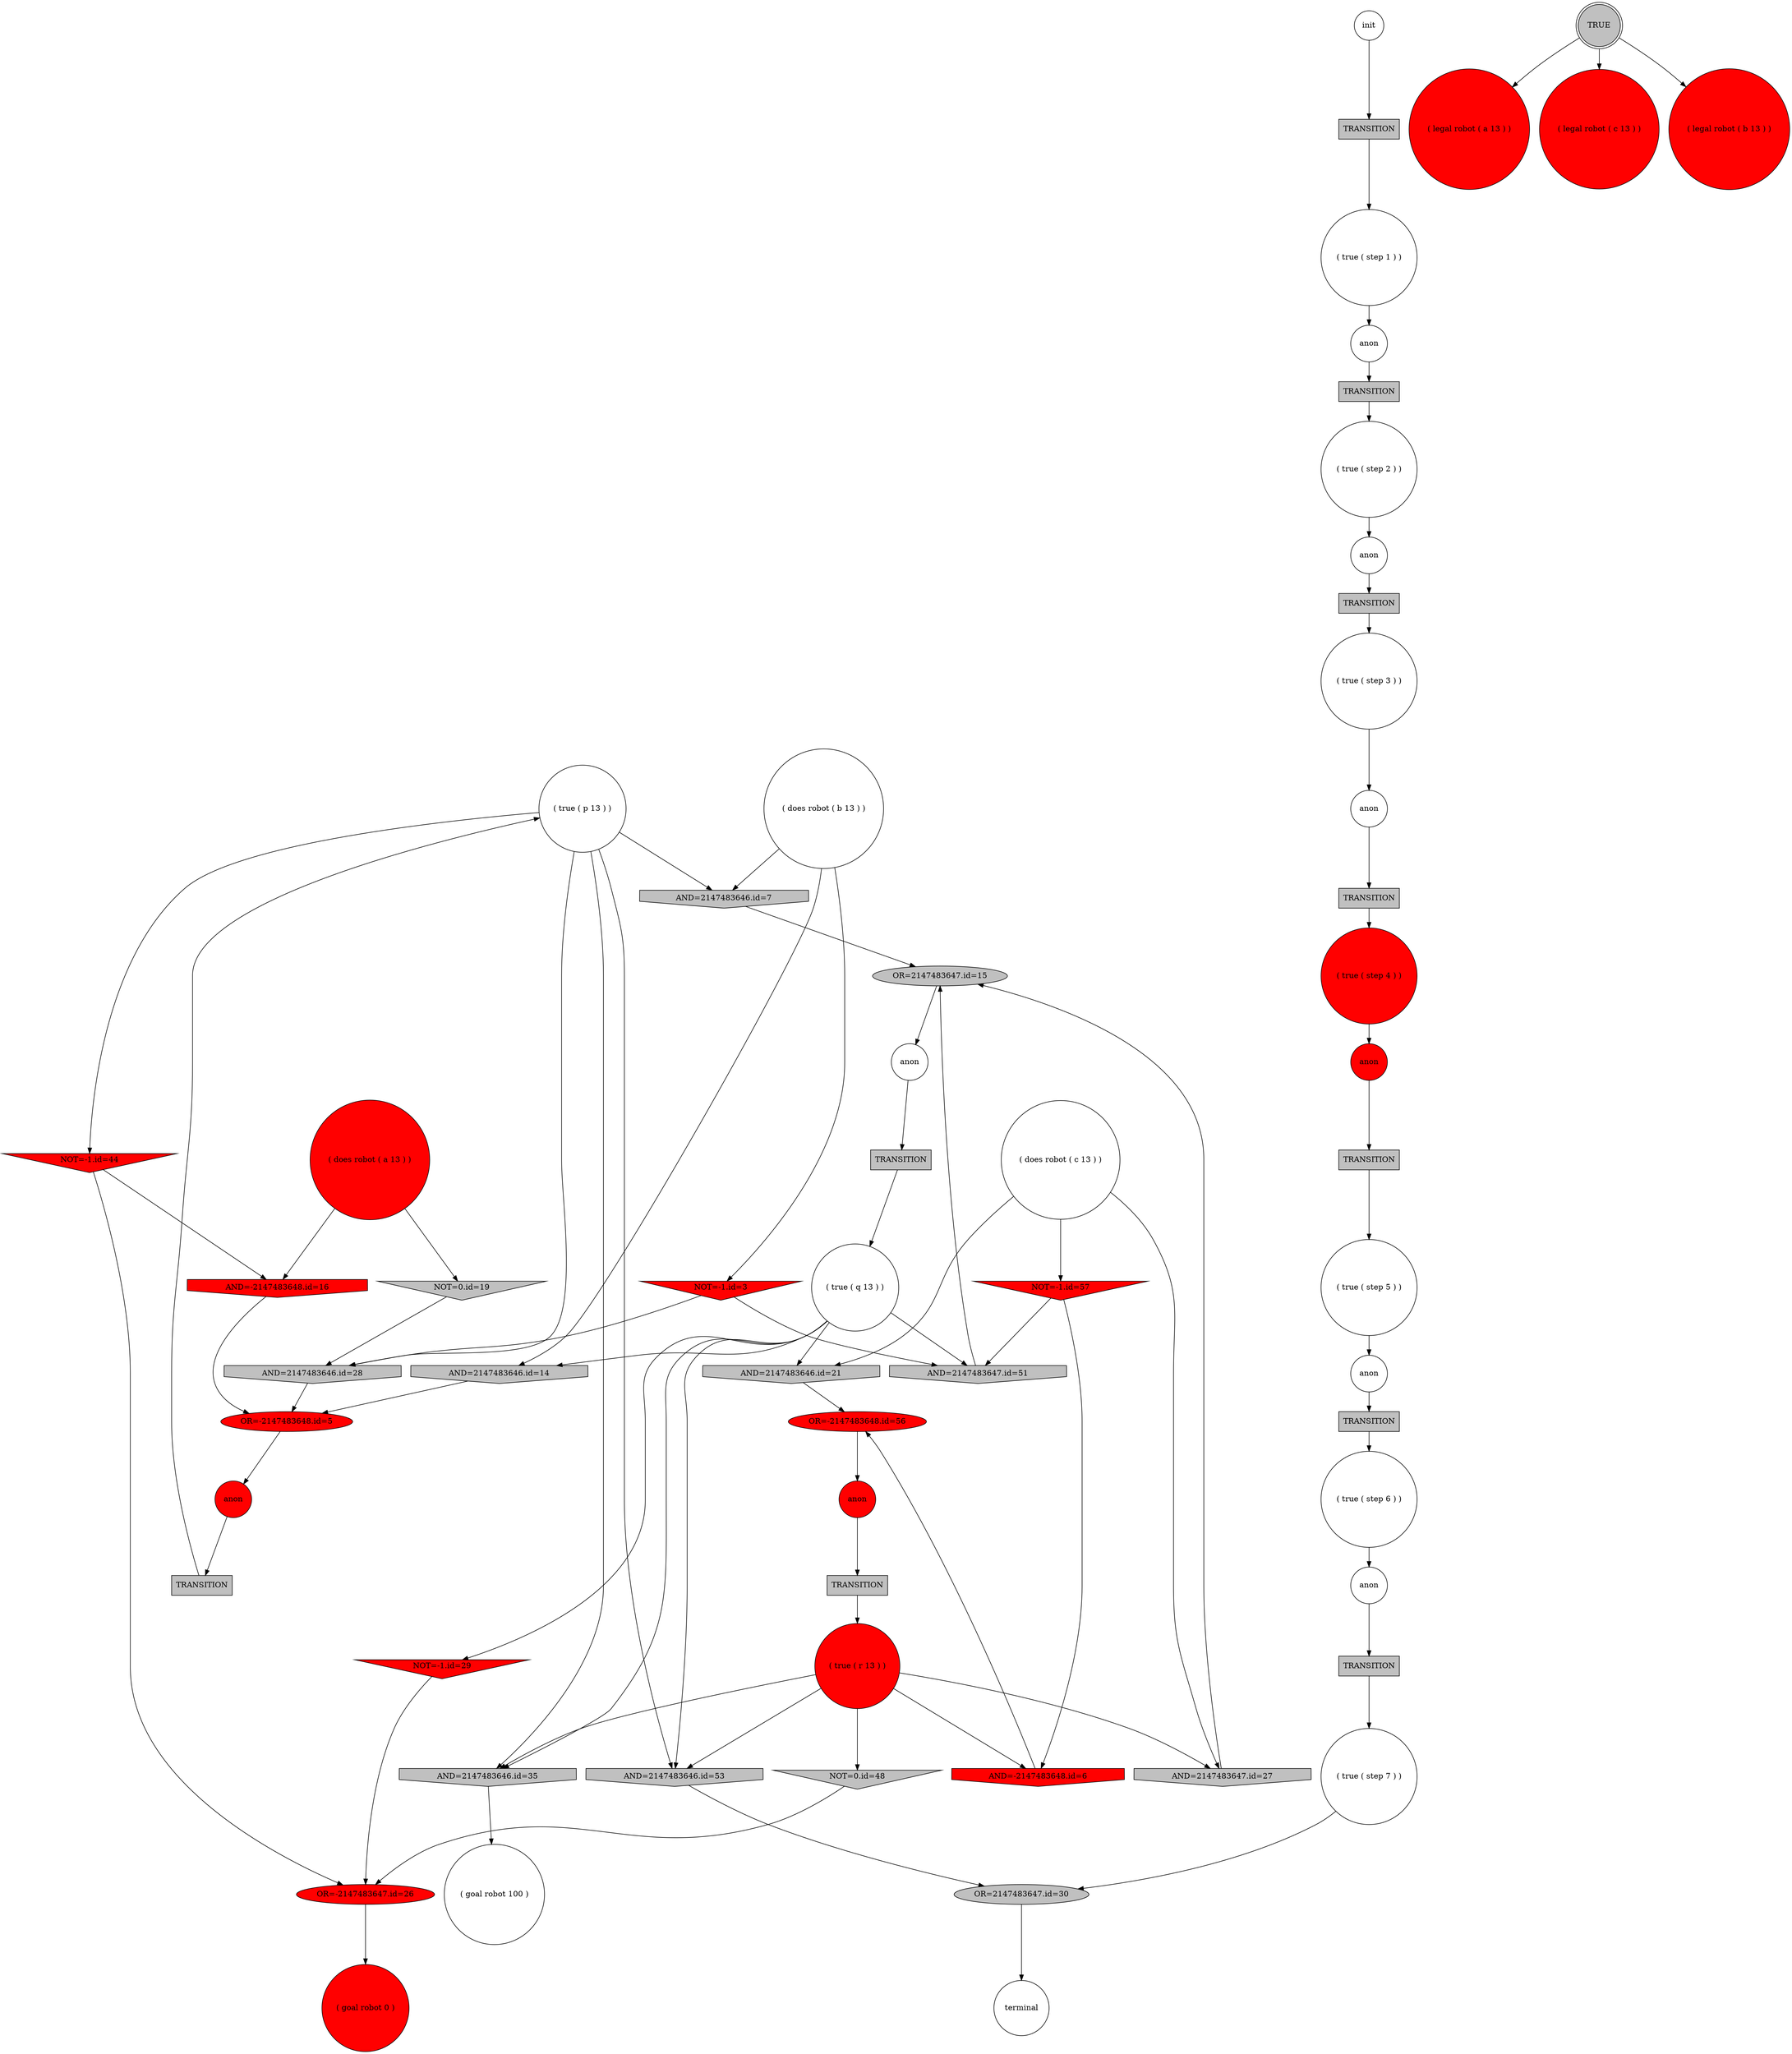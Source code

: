 digraph propNet
{
	"@4f230f0f"[shape=circle, style= filled, fillcolor=white, label="( true ( step 6 ) )"]; "@4f230f0f"->"@6baffd6"; 
	"@52c84af3"[shape=circle, style= filled, fillcolor=white, label="( does robot ( c 13 ) )"]; "@52c84af3"->"@2a2968ff"; "@52c84af3"->"@2adba546"; "@52c84af3"->"@44d1bf7c"; 
	"@17d70f94"[shape=circle, style= filled, fillcolor=white, label="anon"]; "@17d70f94"->"@4779c690"; 
	"@6309e7f"[shape=invtriangle, style= filled, fillcolor=red, label="NOT=-1.id=3"]; "@6309e7f"->"@7295e15c"; "@6309e7f"->"@42f3843c"; 
	"@19fbf161"[shape=circle, style= filled, fillcolor=white, label="anon"]; "@19fbf161"->"@2c36721e"; 
	"@650fbdaa"[shape=ellipse, style= filled, fillcolor=red, label="OR=-2147483648.id=5"]; "@650fbdaa"->"@7c564ded"; 
	"@3117a1a0"[shape=invhouse, style= filled, fillcolor=red, label="AND=-2147483648.id=6"]; "@3117a1a0"->"@209c47c7"; 
	"@726acb68"[shape=invhouse, style= filled, fillcolor=grey, label="AND=2147483646.id=7"]; "@726acb68"->"@35e99fca"; 
	"@64a2e5f5"[shape=circle, style= filled, fillcolor=red, label="( legal robot ( a 13 ) )"]; 
	"@6baffd6"[shape=circle, style= filled, fillcolor=white, label="anon"]; "@6baffd6"->"@7fce5969"; 
	"@1146a8ed"[shape=circle, style= filled, fillcolor=white, label="anon"]; "@1146a8ed"->"@5cdf2047"; 
	"@7c564ded"[shape=circle, style= filled, fillcolor=red, label="anon"]; "@7c564ded"->"@2f57f5c7"; 
	"@4779c690"[shape=box, style= filled, fillcolor=grey, label="TRANSITION"]; "@4779c690"->"@7e1e5a22"; 
	"@788de978"[shape=box, style= filled, fillcolor=grey, label="TRANSITION"]; "@788de978"->"@567cbb33"; 
	"@4bb9a1ad"[shape=invhouse, style= filled, fillcolor=grey, label="AND=2147483646.id=14"]; "@4bb9a1ad"->"@650fbdaa"; 
	"@35e99fca"[shape=ellipse, style= filled, fillcolor=grey, label="OR=2147483647.id=15"]; "@35e99fca"->"@1146a8ed"; 
	"@2237c80a"[shape=invhouse, style= filled, fillcolor=red, label="AND=-2147483648.id=16"]; "@2237c80a"->"@650fbdaa"; 
	"@2f57f5c7"[shape=box, style= filled, fillcolor=grey, label="TRANSITION"]; "@2f57f5c7"->"@7c75699d"; 
	"@18fdba40"[shape=box, style= filled, fillcolor=grey, label="TRANSITION"]; "@18fdba40"->"@77bfd08c"; 
	"@7407a6c7"[shape=invtriangle, style= filled, fillcolor=grey, label="NOT=0.id=19"]; "@7407a6c7"->"@7295e15c"; 
	"@13a2bee"[shape=circle, style= filled, fillcolor=red, label="anon"]; "@13a2bee"->"@615022ae"; 
	"@2a2968ff"[shape=invhouse, style= filled, fillcolor=grey, label="AND=2147483646.id=21"]; "@2a2968ff"->"@209c47c7"; 
	"@74fc261d"[shape=circle, style= filled, fillcolor=red, label="( does robot ( a 13 ) )"]; "@74fc261d"->"@7407a6c7"; "@74fc261d"->"@2237c80a"; 
	"@2e881469"[shape=circle, style= filled, fillcolor=white, label="( goal robot 100 )"]; 
	"@6945ba36"[shape=circle, style= filled, fillcolor=red, label="( true ( r 13 ) )"]; "@6945ba36"->"@25385179"; "@6945ba36"->"@3117a1a0"; "@6945ba36"->"@15d5aac2"; "@6945ba36"->"@abb6d0"; "@6945ba36"->"@44d1bf7c"; 
	"@59cba2bf"[shape=circle, style= filled, fillcolor=white, label="( true ( step 2 ) )"]; "@59cba2bf"->"@17d70f94"; 
	"@74c84f62"[shape=ellipse, style= filled, fillcolor=red, label="OR=-2147483647.id=26"]; "@74c84f62"->"@2b0fe710"; 
	"@44d1bf7c"[shape=invhouse, style= filled, fillcolor=grey, label="AND=2147483647.id=27"]; "@44d1bf7c"->"@35e99fca"; 
	"@7295e15c"[shape=invhouse, style= filled, fillcolor=grey, label="AND=2147483646.id=28"]; "@7295e15c"->"@650fbdaa"; 
	"@4b981053"[shape=invtriangle, style= filled, fillcolor=red, label="NOT=-1.id=29"]; "@4b981053"->"@74c84f62"; 
	"@3f9aec42"[shape=ellipse, style= filled, fillcolor=grey, label="OR=2147483647.id=30"]; "@3f9aec42"->"@565dcaec"; 
	"@3793d468"[shape=doublecircle, style= filled, fillcolor=grey, label="TRUE"]; "@3793d468"->"@64a2e5f5"; "@3793d468"->"@55451bb5"; "@3793d468"->"@b51e7a4"; 
	"@615022ae"[shape=box, style= filled, fillcolor=grey, label="TRANSITION"]; "@615022ae"->"@6945ba36"; 
	"@2b0fe710"[shape=circle, style= filled, fillcolor=red, label="( goal robot 0 )"]; 
	"@7e1e5a22"[shape=circle, style= filled, fillcolor=white, label="( true ( step 3 ) )"]; "@7e1e5a22"->"@100857de"; 
	"@25385179"[shape=invhouse, style= filled, fillcolor=grey, label="AND=2147483646.id=35"]; "@25385179"->"@2e881469"; 
	"@1695eae9"[shape=circle, style= filled, fillcolor=white, label="anon"]; "@1695eae9"->"@79fb9617"; 
	"@5cdf2047"[shape=box, style= filled, fillcolor=grey, label="TRANSITION"]; "@5cdf2047"->"@54820244"; 
	"@565dcaec"[shape=circle, style= filled, fillcolor=white, label="terminal"]; 
	"@b51e7a4"[shape=circle, style= filled, fillcolor=red, label="( legal robot ( b 13 ) )"]; 
	"@46e2fbc7"[shape=circle, style= filled, fillcolor=white, label="( does robot ( b 13 ) )"]; "@46e2fbc7"->"@726acb68"; "@46e2fbc7"->"@4bb9a1ad"; "@46e2fbc7"->"@6309e7f"; 
	"@567cbb33"[shape=circle, style= filled, fillcolor=white, label="( true ( step 1 ) )"]; "@567cbb33"->"@1695eae9"; 
	"@2b47ce8c"[shape=box, style= filled, fillcolor=grey, label="TRANSITION"]; "@2b47ce8c"->"@1e16c9a5"; 
	"@7c75699d"[shape=circle, style= filled, fillcolor=white, label="( true ( p 13 ) )"]; "@7c75699d"->"@9a09fa0"; "@7c75699d"->"@25385179"; "@7c75699d"->"@726acb68"; "@7c75699d"->"@15d5aac2"; "@7c75699d"->"@7295e15c"; 
	"@9a09fa0"[shape=invtriangle, style= filled, fillcolor=red, label="NOT=-1.id=44"]; "@9a09fa0"->"@74c84f62"; "@9a09fa0"->"@2237c80a"; 
	"@497e3f62"[shape=circle, style= filled, fillcolor=white, label="init"]; "@497e3f62"->"@788de978"; 
	"@2c36721e"[shape=box, style= filled, fillcolor=grey, label="TRANSITION"]; "@2c36721e"->"@4f230f0f"; 
	"@6b32d573"[shape=circle, style= filled, fillcolor=red, label="anon"]; "@6b32d573"->"@2b47ce8c"; 
	"@abb6d0"[shape=invtriangle, style= filled, fillcolor=grey, label="NOT=0.id=48"]; "@abb6d0"->"@74c84f62"; 
	"@7fce5969"[shape=box, style= filled, fillcolor=grey, label="TRANSITION"]; "@7fce5969"->"@fe0fe6"; 
	"@54820244"[shape=circle, style= filled, fillcolor=white, label="( true ( q 13 ) )"]; "@54820244"->"@25385179"; "@54820244"->"@4bb9a1ad"; "@54820244"->"@2a2968ff"; "@54820244"->"@15d5aac2"; "@54820244"->"@4b981053"; "@54820244"->"@42f3843c"; 
	"@42f3843c"[shape=invhouse, style= filled, fillcolor=grey, label="AND=2147483647.id=51"]; "@42f3843c"->"@35e99fca"; 
	"@55451bb5"[shape=circle, style= filled, fillcolor=red, label="( legal robot ( c 13 ) )"]; 
	"@15d5aac2"[shape=invhouse, style= filled, fillcolor=grey, label="AND=2147483646.id=53"]; "@15d5aac2"->"@3f9aec42"; 
	"@fe0fe6"[shape=circle, style= filled, fillcolor=white, label="( true ( step 7 ) )"]; "@fe0fe6"->"@3f9aec42"; 
	"@77bfd08c"[shape=circle, style= filled, fillcolor=red, label="( true ( step 4 ) )"]; "@77bfd08c"->"@6b32d573"; 
	"@209c47c7"[shape=ellipse, style= filled, fillcolor=red, label="OR=-2147483648.id=56"]; "@209c47c7"->"@13a2bee"; 
	"@2adba546"[shape=invtriangle, style= filled, fillcolor=red, label="NOT=-1.id=57"]; "@2adba546"->"@3117a1a0"; "@2adba546"->"@42f3843c"; 
	"@1e16c9a5"[shape=circle, style= filled, fillcolor=white, label="( true ( step 5 ) )"]; "@1e16c9a5"->"@19fbf161"; 
	"@100857de"[shape=circle, style= filled, fillcolor=white, label="anon"]; "@100857de"->"@18fdba40"; 
	"@79fb9617"[shape=box, style= filled, fillcolor=grey, label="TRANSITION"]; "@79fb9617"->"@59cba2bf"; 
}